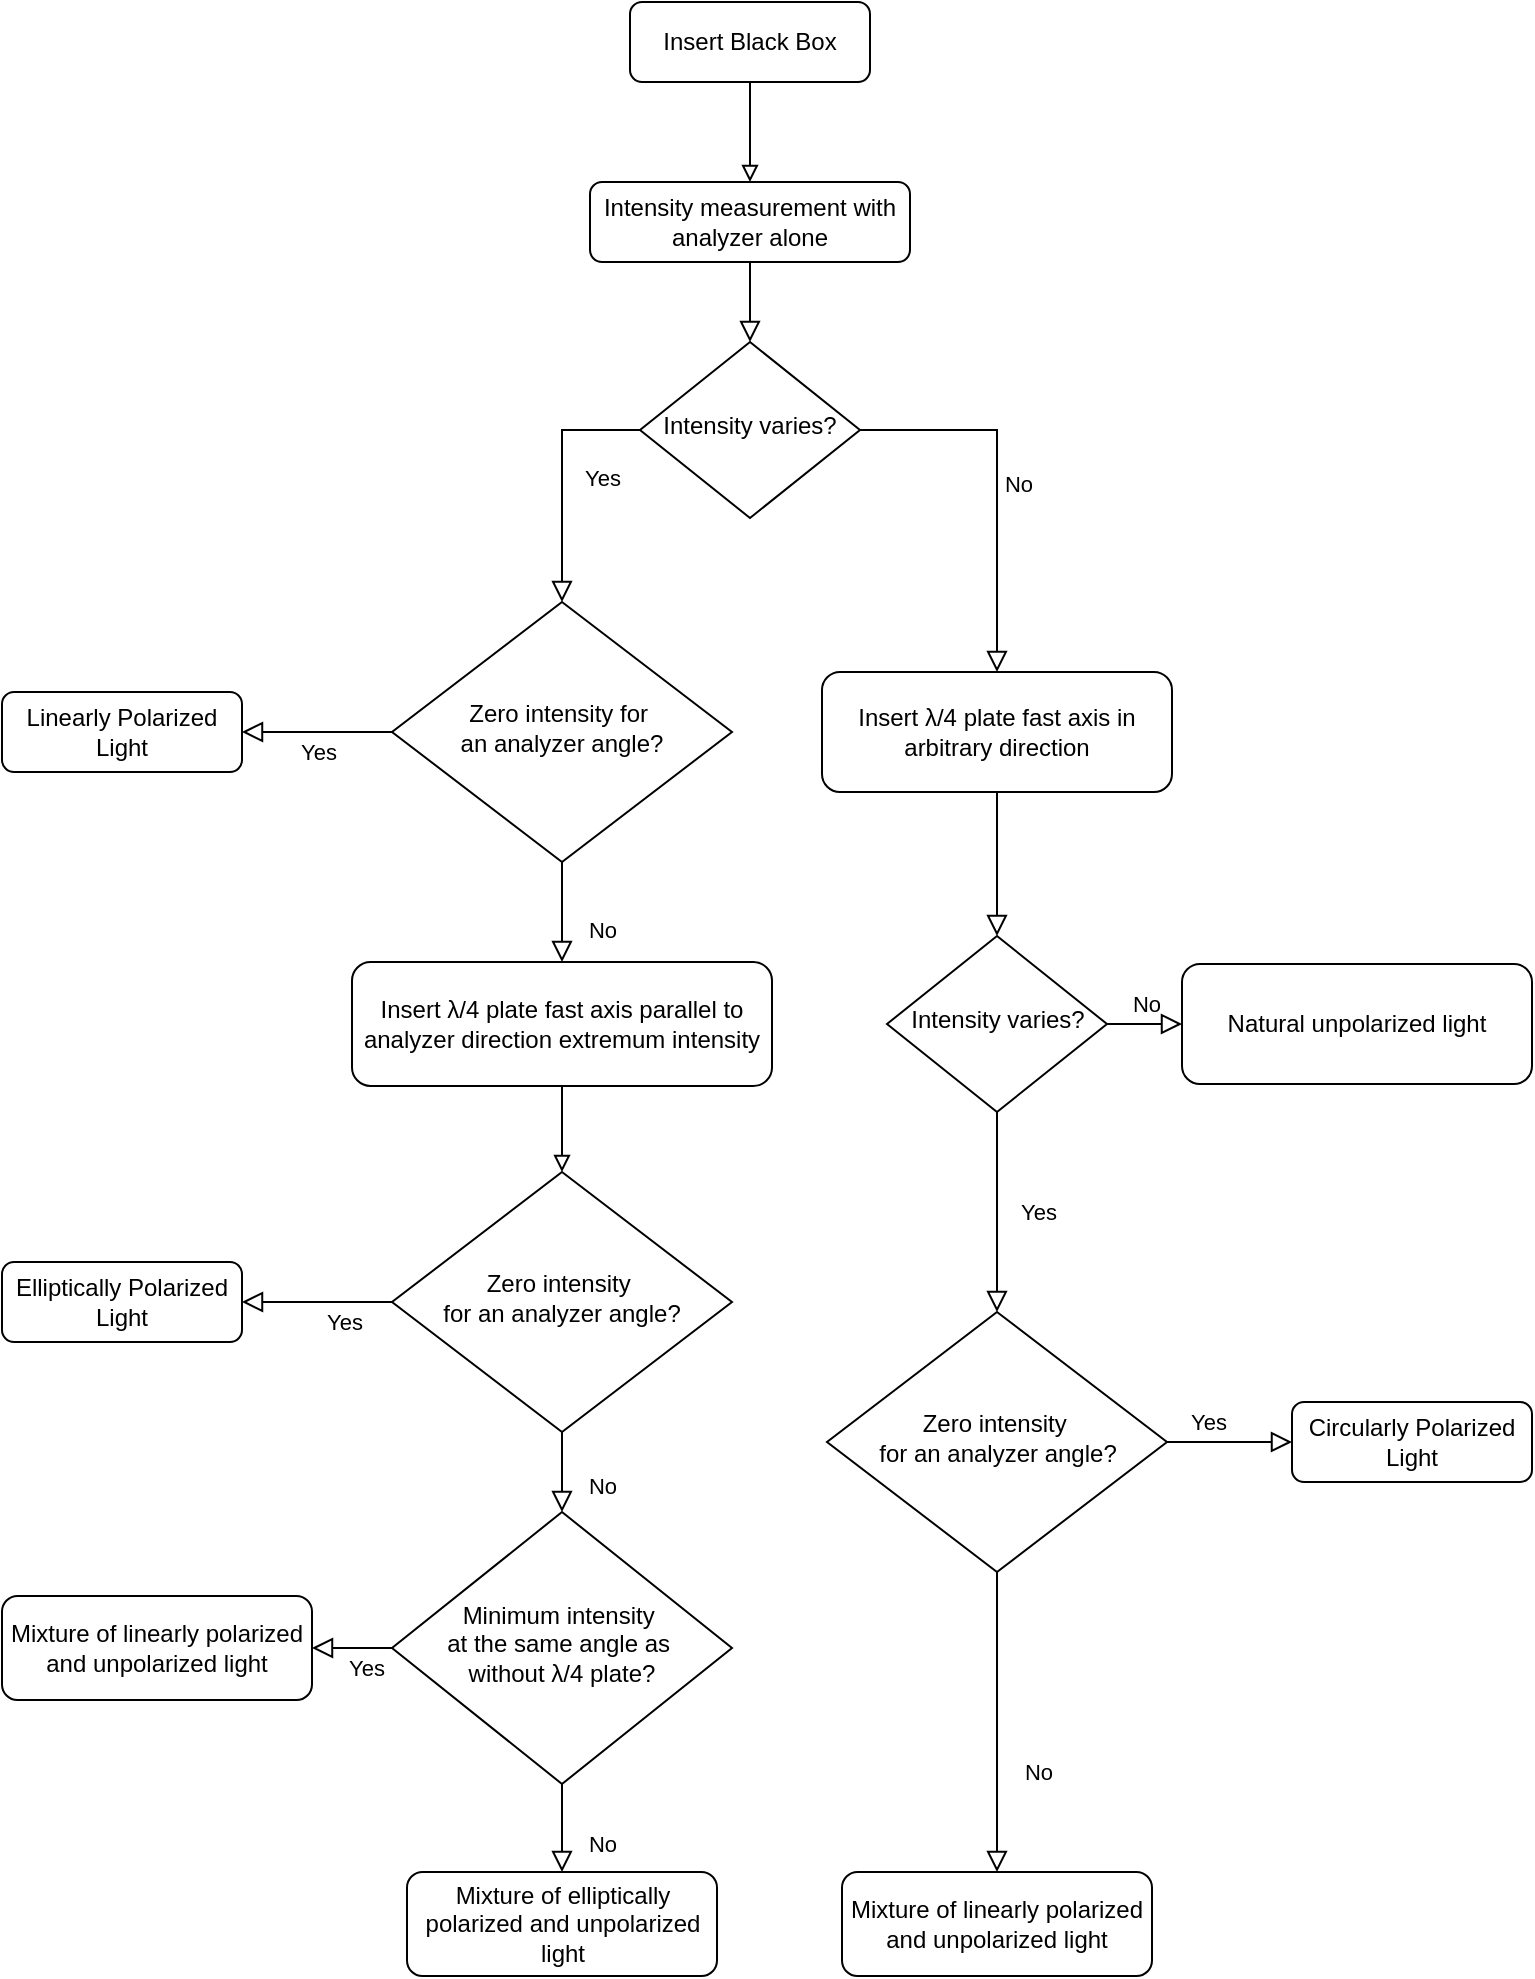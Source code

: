<mxfile version="24.2.5" type="device">
  <diagram id="C5RBs43oDa-KdzZeNtuy" name="Page-1">
    <mxGraphModel dx="1912" dy="1144" grid="1" gridSize="10" guides="1" tooltips="1" connect="1" arrows="1" fold="1" page="1" pageScale="1" pageWidth="827" pageHeight="1169" math="0" shadow="0">
      <root>
        <mxCell id="WIyWlLk6GJQsqaUBKTNV-0" />
        <mxCell id="WIyWlLk6GJQsqaUBKTNV-1" parent="WIyWlLk6GJQsqaUBKTNV-0" />
        <mxCell id="WIyWlLk6GJQsqaUBKTNV-2" value="" style="rounded=0;html=1;jettySize=auto;orthogonalLoop=1;fontSize=11;endArrow=block;endFill=0;endSize=8;strokeWidth=1;shadow=0;labelBackgroundColor=none;edgeStyle=orthogonalEdgeStyle;" parent="WIyWlLk6GJQsqaUBKTNV-1" source="WIyWlLk6GJQsqaUBKTNV-3" target="WIyWlLk6GJQsqaUBKTNV-6" edge="1">
          <mxGeometry relative="1" as="geometry" />
        </mxCell>
        <mxCell id="WIyWlLk6GJQsqaUBKTNV-3" value="Intensity measurement with analyzer alone" style="rounded=1;whiteSpace=wrap;html=1;fontSize=12;glass=0;strokeWidth=1;shadow=0;" parent="WIyWlLk6GJQsqaUBKTNV-1" vertex="1">
          <mxGeometry x="334" y="180" width="160" height="40" as="geometry" />
        </mxCell>
        <mxCell id="WIyWlLk6GJQsqaUBKTNV-4" value="Yes" style="rounded=0;html=1;jettySize=auto;orthogonalLoop=1;fontSize=11;endArrow=block;endFill=0;endSize=8;strokeWidth=1;shadow=0;labelBackgroundColor=none;edgeStyle=orthogonalEdgeStyle;exitX=0;exitY=0.5;exitDx=0;exitDy=0;" parent="WIyWlLk6GJQsqaUBKTNV-1" source="WIyWlLk6GJQsqaUBKTNV-6" target="WIyWlLk6GJQsqaUBKTNV-10" edge="1">
          <mxGeometry y="20" relative="1" as="geometry">
            <mxPoint as="offset" />
          </mxGeometry>
        </mxCell>
        <mxCell id="WIyWlLk6GJQsqaUBKTNV-5" value="No" style="edgeStyle=orthogonalEdgeStyle;rounded=0;html=1;jettySize=auto;orthogonalLoop=1;fontSize=11;endArrow=block;endFill=0;endSize=8;strokeWidth=1;shadow=0;labelBackgroundColor=none;entryX=0.5;entryY=0;entryDx=0;entryDy=0;exitX=1;exitY=0.5;exitDx=0;exitDy=0;" parent="WIyWlLk6GJQsqaUBKTNV-1" source="WIyWlLk6GJQsqaUBKTNV-6" target="dAJUJLMQFO6_FWUyq99z-14" edge="1">
          <mxGeometry y="10" relative="1" as="geometry">
            <mxPoint as="offset" />
            <mxPoint x="540" y="325" as="targetPoint" />
          </mxGeometry>
        </mxCell>
        <mxCell id="WIyWlLk6GJQsqaUBKTNV-6" value="Intensity varies?" style="rhombus;whiteSpace=wrap;html=1;shadow=0;fontFamily=Helvetica;fontSize=12;align=center;strokeWidth=1;spacing=6;spacingTop=-4;aspect=fixed;" parent="WIyWlLk6GJQsqaUBKTNV-1" vertex="1">
          <mxGeometry x="359" y="260" width="110" height="88" as="geometry" />
        </mxCell>
        <mxCell id="WIyWlLk6GJQsqaUBKTNV-8" value="No" style="rounded=0;html=1;jettySize=auto;orthogonalLoop=1;fontSize=11;endArrow=block;endFill=0;endSize=8;strokeWidth=1;shadow=0;labelBackgroundColor=none;edgeStyle=orthogonalEdgeStyle;" parent="WIyWlLk6GJQsqaUBKTNV-1" source="WIyWlLk6GJQsqaUBKTNV-10" target="WIyWlLk6GJQsqaUBKTNV-11" edge="1">
          <mxGeometry x="0.333" y="20" relative="1" as="geometry">
            <mxPoint as="offset" />
          </mxGeometry>
        </mxCell>
        <mxCell id="WIyWlLk6GJQsqaUBKTNV-9" value="Yes" style="edgeStyle=orthogonalEdgeStyle;rounded=0;html=1;jettySize=auto;orthogonalLoop=1;fontSize=11;endArrow=block;endFill=0;endSize=8;strokeWidth=1;shadow=0;labelBackgroundColor=none;exitX=0;exitY=0.5;exitDx=0;exitDy=0;" parent="WIyWlLk6GJQsqaUBKTNV-1" source="WIyWlLk6GJQsqaUBKTNV-10" target="WIyWlLk6GJQsqaUBKTNV-12" edge="1">
          <mxGeometry y="10" relative="1" as="geometry">
            <mxPoint as="offset" />
          </mxGeometry>
        </mxCell>
        <mxCell id="WIyWlLk6GJQsqaUBKTNV-10" value="Zero intensity for&amp;nbsp;&lt;div&gt;an analyzer angle?&lt;/div&gt;" style="rhombus;whiteSpace=wrap;html=1;shadow=0;fontFamily=Helvetica;fontSize=12;align=center;strokeWidth=1;spacing=6;spacingTop=-4;" parent="WIyWlLk6GJQsqaUBKTNV-1" vertex="1">
          <mxGeometry x="235" y="390" width="170" height="130" as="geometry" />
        </mxCell>
        <mxCell id="dAJUJLMQFO6_FWUyq99z-5" style="edgeStyle=orthogonalEdgeStyle;rounded=0;orthogonalLoop=1;jettySize=auto;html=1;entryX=0.5;entryY=0;entryDx=0;entryDy=0;endArrow=block;endFill=0;" edge="1" parent="WIyWlLk6GJQsqaUBKTNV-1" source="WIyWlLk6GJQsqaUBKTNV-11" target="dAJUJLMQFO6_FWUyq99z-4">
          <mxGeometry relative="1" as="geometry" />
        </mxCell>
        <mxCell id="WIyWlLk6GJQsqaUBKTNV-11" value="Insert λ/4 plate fast axis parallel to analyzer direction extremum intensity" style="rounded=1;whiteSpace=wrap;html=1;fontSize=12;glass=0;strokeWidth=1;shadow=0;" parent="WIyWlLk6GJQsqaUBKTNV-1" vertex="1">
          <mxGeometry x="215" y="570" width="210" height="62" as="geometry" />
        </mxCell>
        <mxCell id="WIyWlLk6GJQsqaUBKTNV-12" value="Linearly Polarized Light" style="rounded=1;whiteSpace=wrap;html=1;fontSize=12;glass=0;strokeWidth=1;shadow=0;" parent="WIyWlLk6GJQsqaUBKTNV-1" vertex="1">
          <mxGeometry x="40" y="435" width="120" height="40" as="geometry" />
        </mxCell>
        <mxCell id="dAJUJLMQFO6_FWUyq99z-2" style="edgeStyle=orthogonalEdgeStyle;rounded=0;orthogonalLoop=1;jettySize=auto;html=1;entryX=0.5;entryY=0;entryDx=0;entryDy=0;endArrow=block;endFill=0;" edge="1" parent="WIyWlLk6GJQsqaUBKTNV-1" source="dAJUJLMQFO6_FWUyq99z-0" target="WIyWlLk6GJQsqaUBKTNV-3">
          <mxGeometry relative="1" as="geometry" />
        </mxCell>
        <mxCell id="dAJUJLMQFO6_FWUyq99z-0" value="Insert Black Box" style="rounded=1;whiteSpace=wrap;html=1;fontSize=12;glass=0;strokeWidth=1;shadow=0;" vertex="1" parent="WIyWlLk6GJQsqaUBKTNV-1">
          <mxGeometry x="354" y="90" width="120" height="40" as="geometry" />
        </mxCell>
        <mxCell id="dAJUJLMQFO6_FWUyq99z-4" value="Zero intensity&amp;nbsp;&lt;div&gt;for an analyzer angle?&lt;/div&gt;" style="rhombus;whiteSpace=wrap;html=1;shadow=0;fontFamily=Helvetica;fontSize=12;align=center;strokeWidth=1;spacing=6;spacingTop=-4;" vertex="1" parent="WIyWlLk6GJQsqaUBKTNV-1">
          <mxGeometry x="235" y="675" width="170" height="130" as="geometry" />
        </mxCell>
        <mxCell id="dAJUJLMQFO6_FWUyq99z-6" value="Yes" style="edgeStyle=orthogonalEdgeStyle;rounded=0;html=1;jettySize=auto;orthogonalLoop=1;fontSize=11;endArrow=block;endFill=0;endSize=8;strokeWidth=1;shadow=0;labelBackgroundColor=none;exitX=0;exitY=0.5;exitDx=0;exitDy=0;" edge="1" parent="WIyWlLk6GJQsqaUBKTNV-1" target="dAJUJLMQFO6_FWUyq99z-7" source="dAJUJLMQFO6_FWUyq99z-4">
          <mxGeometry x="-0.344" y="10" relative="1" as="geometry">
            <mxPoint as="offset" />
            <mxPoint x="380.0" y="715" as="sourcePoint" />
          </mxGeometry>
        </mxCell>
        <mxCell id="dAJUJLMQFO6_FWUyq99z-7" value="Elliptically Polarized Light" style="rounded=1;whiteSpace=wrap;html=1;fontSize=12;glass=0;strokeWidth=1;shadow=0;" vertex="1" parent="WIyWlLk6GJQsqaUBKTNV-1">
          <mxGeometry x="40" y="720" width="120" height="40" as="geometry" />
        </mxCell>
        <mxCell id="dAJUJLMQFO6_FWUyq99z-8" value="No" style="rounded=0;html=1;jettySize=auto;orthogonalLoop=1;fontSize=11;endArrow=block;endFill=0;endSize=8;strokeWidth=1;shadow=0;labelBackgroundColor=none;edgeStyle=orthogonalEdgeStyle;exitX=0.5;exitY=1;exitDx=0;exitDy=0;entryX=0.5;entryY=0;entryDx=0;entryDy=0;" edge="1" parent="WIyWlLk6GJQsqaUBKTNV-1" source="dAJUJLMQFO6_FWUyq99z-4" target="dAJUJLMQFO6_FWUyq99z-9">
          <mxGeometry x="0.333" y="20" relative="1" as="geometry">
            <mxPoint as="offset" />
            <mxPoint x="325" y="855" as="sourcePoint" />
            <mxPoint x="319.7" y="862" as="targetPoint" />
          </mxGeometry>
        </mxCell>
        <mxCell id="dAJUJLMQFO6_FWUyq99z-9" value="Minimum intensity&amp;nbsp;&lt;div&gt;at the same angle as&amp;nbsp;&lt;/div&gt;&lt;div&gt;without λ/4 plate?&lt;/div&gt;" style="rhombus;whiteSpace=wrap;html=1;shadow=0;fontFamily=Helvetica;fontSize=12;align=center;strokeWidth=1;spacing=6;spacingTop=-4;" vertex="1" parent="WIyWlLk6GJQsqaUBKTNV-1">
          <mxGeometry x="235" y="845" width="170" height="136" as="geometry" />
        </mxCell>
        <mxCell id="dAJUJLMQFO6_FWUyq99z-10" value="Yes" style="edgeStyle=orthogonalEdgeStyle;rounded=0;html=1;jettySize=auto;orthogonalLoop=1;fontSize=11;endArrow=block;endFill=0;endSize=8;strokeWidth=1;shadow=0;labelBackgroundColor=none;exitX=0;exitY=0.5;exitDx=0;exitDy=0;" edge="1" parent="WIyWlLk6GJQsqaUBKTNV-1" target="dAJUJLMQFO6_FWUyq99z-11" source="dAJUJLMQFO6_FWUyq99z-9">
          <mxGeometry x="-0.344" y="10" relative="1" as="geometry">
            <mxPoint as="offset" />
            <mxPoint x="405" y="913" as="sourcePoint" />
          </mxGeometry>
        </mxCell>
        <mxCell id="dAJUJLMQFO6_FWUyq99z-11" value="Mixture of linearly polarized and unpolarized light" style="rounded=1;whiteSpace=wrap;html=1;fontSize=12;glass=0;strokeWidth=1;shadow=0;align=center;verticalAlign=middle;" vertex="1" parent="WIyWlLk6GJQsqaUBKTNV-1">
          <mxGeometry x="40" y="887" width="155" height="52" as="geometry" />
        </mxCell>
        <mxCell id="dAJUJLMQFO6_FWUyq99z-12" value="Mixture of  elliptically polarized and unpolarized light" style="rounded=1;whiteSpace=wrap;html=1;fontSize=12;glass=0;strokeWidth=1;shadow=0;align=center;verticalAlign=middle;" vertex="1" parent="WIyWlLk6GJQsqaUBKTNV-1">
          <mxGeometry x="242.5" y="1025" width="155" height="52" as="geometry" />
        </mxCell>
        <mxCell id="dAJUJLMQFO6_FWUyq99z-13" value="No" style="rounded=0;html=1;jettySize=auto;orthogonalLoop=1;fontSize=11;endArrow=block;endFill=0;endSize=8;strokeWidth=1;shadow=0;labelBackgroundColor=none;edgeStyle=orthogonalEdgeStyle;exitX=0.5;exitY=1;exitDx=0;exitDy=0;entryX=0.5;entryY=0;entryDx=0;entryDy=0;" edge="1" parent="WIyWlLk6GJQsqaUBKTNV-1" source="dAJUJLMQFO6_FWUyq99z-9" target="dAJUJLMQFO6_FWUyq99z-12">
          <mxGeometry x="0.333" y="20" relative="1" as="geometry">
            <mxPoint as="offset" />
            <mxPoint x="330" y="815" as="sourcePoint" />
            <mxPoint x="330" y="855" as="targetPoint" />
          </mxGeometry>
        </mxCell>
        <mxCell id="dAJUJLMQFO6_FWUyq99z-14" value="Insert λ/4 plate fast axis in arbitrary direction" style="rounded=1;whiteSpace=wrap;html=1;fontSize=12;glass=0;strokeWidth=1;shadow=0;" vertex="1" parent="WIyWlLk6GJQsqaUBKTNV-1">
          <mxGeometry x="450" y="425" width="175" height="60" as="geometry" />
        </mxCell>
        <mxCell id="dAJUJLMQFO6_FWUyq99z-15" value="Intensity varies?" style="rhombus;whiteSpace=wrap;html=1;shadow=0;fontFamily=Helvetica;fontSize=12;align=center;strokeWidth=1;spacing=6;spacingTop=-4;aspect=fixed;" vertex="1" parent="WIyWlLk6GJQsqaUBKTNV-1">
          <mxGeometry x="482.5" y="557" width="110" height="88" as="geometry" />
        </mxCell>
        <mxCell id="dAJUJLMQFO6_FWUyq99z-17" value="Yes" style="rounded=0;html=1;jettySize=auto;orthogonalLoop=1;fontSize=11;endArrow=block;endFill=0;endSize=8;strokeWidth=1;shadow=0;labelBackgroundColor=none;edgeStyle=orthogonalEdgeStyle;exitX=0.5;exitY=1;exitDx=0;exitDy=0;entryX=0.5;entryY=0;entryDx=0;entryDy=0;" edge="1" parent="WIyWlLk6GJQsqaUBKTNV-1" source="dAJUJLMQFO6_FWUyq99z-15" target="dAJUJLMQFO6_FWUyq99z-22">
          <mxGeometry y="20" relative="1" as="geometry">
            <mxPoint as="offset" />
            <mxPoint x="537.24" y="745" as="sourcePoint" />
            <mxPoint x="537.24" y="785" as="targetPoint" />
          </mxGeometry>
        </mxCell>
        <mxCell id="dAJUJLMQFO6_FWUyq99z-19" value="No" style="edgeStyle=orthogonalEdgeStyle;rounded=0;html=1;jettySize=auto;orthogonalLoop=1;fontSize=11;endArrow=block;endFill=0;endSize=8;strokeWidth=1;shadow=0;labelBackgroundColor=none;exitX=1;exitY=0.5;exitDx=0;exitDy=0;entryX=0;entryY=0.5;entryDx=0;entryDy=0;" edge="1" parent="WIyWlLk6GJQsqaUBKTNV-1" source="dAJUJLMQFO6_FWUyq99z-15" target="dAJUJLMQFO6_FWUyq99z-21">
          <mxGeometry y="10" relative="1" as="geometry">
            <mxPoint as="offset" />
            <mxPoint x="587.5" y="735" as="sourcePoint" />
            <mxPoint x="670" y="775" as="targetPoint" />
          </mxGeometry>
        </mxCell>
        <mxCell id="dAJUJLMQFO6_FWUyq99z-20" value="" style="rounded=0;html=1;jettySize=auto;orthogonalLoop=1;fontSize=11;endArrow=block;endFill=0;endSize=8;strokeWidth=1;shadow=0;labelBackgroundColor=none;edgeStyle=orthogonalEdgeStyle;exitX=0.5;exitY=1;exitDx=0;exitDy=0;entryX=0.5;entryY=0;entryDx=0;entryDy=0;" edge="1" parent="WIyWlLk6GJQsqaUBKTNV-1" source="dAJUJLMQFO6_FWUyq99z-14" target="dAJUJLMQFO6_FWUyq99z-15">
          <mxGeometry relative="1" as="geometry">
            <mxPoint x="450" y="665" as="sourcePoint" />
            <mxPoint x="537" y="655" as="targetPoint" />
          </mxGeometry>
        </mxCell>
        <mxCell id="dAJUJLMQFO6_FWUyq99z-21" value="Natural unpolarized light" style="rounded=1;whiteSpace=wrap;html=1;fontSize=12;glass=0;strokeWidth=1;shadow=0;" vertex="1" parent="WIyWlLk6GJQsqaUBKTNV-1">
          <mxGeometry x="630" y="571" width="175" height="60" as="geometry" />
        </mxCell>
        <mxCell id="dAJUJLMQFO6_FWUyq99z-22" value="Zero intensity&amp;nbsp;&lt;div&gt;for an analyzer angle?&lt;/div&gt;" style="rhombus;whiteSpace=wrap;html=1;shadow=0;fontFamily=Helvetica;fontSize=12;align=center;strokeWidth=1;spacing=6;spacingTop=-4;" vertex="1" parent="WIyWlLk6GJQsqaUBKTNV-1">
          <mxGeometry x="452.5" y="745" width="170" height="130" as="geometry" />
        </mxCell>
        <mxCell id="dAJUJLMQFO6_FWUyq99z-23" value="Circularly Polarized Light" style="rounded=1;whiteSpace=wrap;html=1;fontSize=12;glass=0;strokeWidth=1;shadow=0;" vertex="1" parent="WIyWlLk6GJQsqaUBKTNV-1">
          <mxGeometry x="685" y="790" width="120" height="40" as="geometry" />
        </mxCell>
        <mxCell id="dAJUJLMQFO6_FWUyq99z-24" value="Yes" style="edgeStyle=orthogonalEdgeStyle;rounded=0;html=1;jettySize=auto;orthogonalLoop=1;fontSize=11;endArrow=block;endFill=0;endSize=8;strokeWidth=1;shadow=0;labelBackgroundColor=none;exitX=1;exitY=0.5;exitDx=0;exitDy=0;entryX=0;entryY=0.5;entryDx=0;entryDy=0;" edge="1" parent="WIyWlLk6GJQsqaUBKTNV-1" source="dAJUJLMQFO6_FWUyq99z-22" target="dAJUJLMQFO6_FWUyq99z-23">
          <mxGeometry x="-0.344" y="10" relative="1" as="geometry">
            <mxPoint as="offset" />
            <mxPoint x="737" y="940" as="sourcePoint" />
            <mxPoint x="680" y="940" as="targetPoint" />
          </mxGeometry>
        </mxCell>
        <mxCell id="dAJUJLMQFO6_FWUyq99z-25" value="No" style="rounded=0;html=1;jettySize=auto;orthogonalLoop=1;fontSize=11;endArrow=block;endFill=0;endSize=8;strokeWidth=1;shadow=0;labelBackgroundColor=none;edgeStyle=orthogonalEdgeStyle;exitX=0.5;exitY=1;exitDx=0;exitDy=0;entryX=0.5;entryY=0;entryDx=0;entryDy=0;" edge="1" parent="WIyWlLk6GJQsqaUBKTNV-1" source="dAJUJLMQFO6_FWUyq99z-22" target="dAJUJLMQFO6_FWUyq99z-27">
          <mxGeometry x="0.333" y="20" relative="1" as="geometry">
            <mxPoint as="offset" />
            <mxPoint x="550" y="948" as="sourcePoint" />
            <mxPoint x="540" y="1030" as="targetPoint" />
            <Array as="points">
              <mxPoint x="537" y="1005" />
              <mxPoint x="537" y="1090" />
            </Array>
          </mxGeometry>
        </mxCell>
        <mxCell id="dAJUJLMQFO6_FWUyq99z-27" value="Mixture of linearly polarized and unpolarized light" style="rounded=1;whiteSpace=wrap;html=1;fontSize=12;glass=0;strokeWidth=1;shadow=0;align=center;verticalAlign=middle;" vertex="1" parent="WIyWlLk6GJQsqaUBKTNV-1">
          <mxGeometry x="460" y="1025" width="155" height="52" as="geometry" />
        </mxCell>
      </root>
    </mxGraphModel>
  </diagram>
</mxfile>
